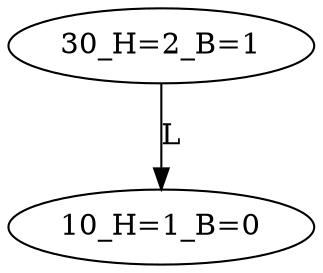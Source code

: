 digraph BiTreeBiTreeInsert {
"30_H=2_B=1" -> {"10_H=1_B=0"} [label="L"]
"30_H=2_B=1"
"10_H=1_B=0"
}
